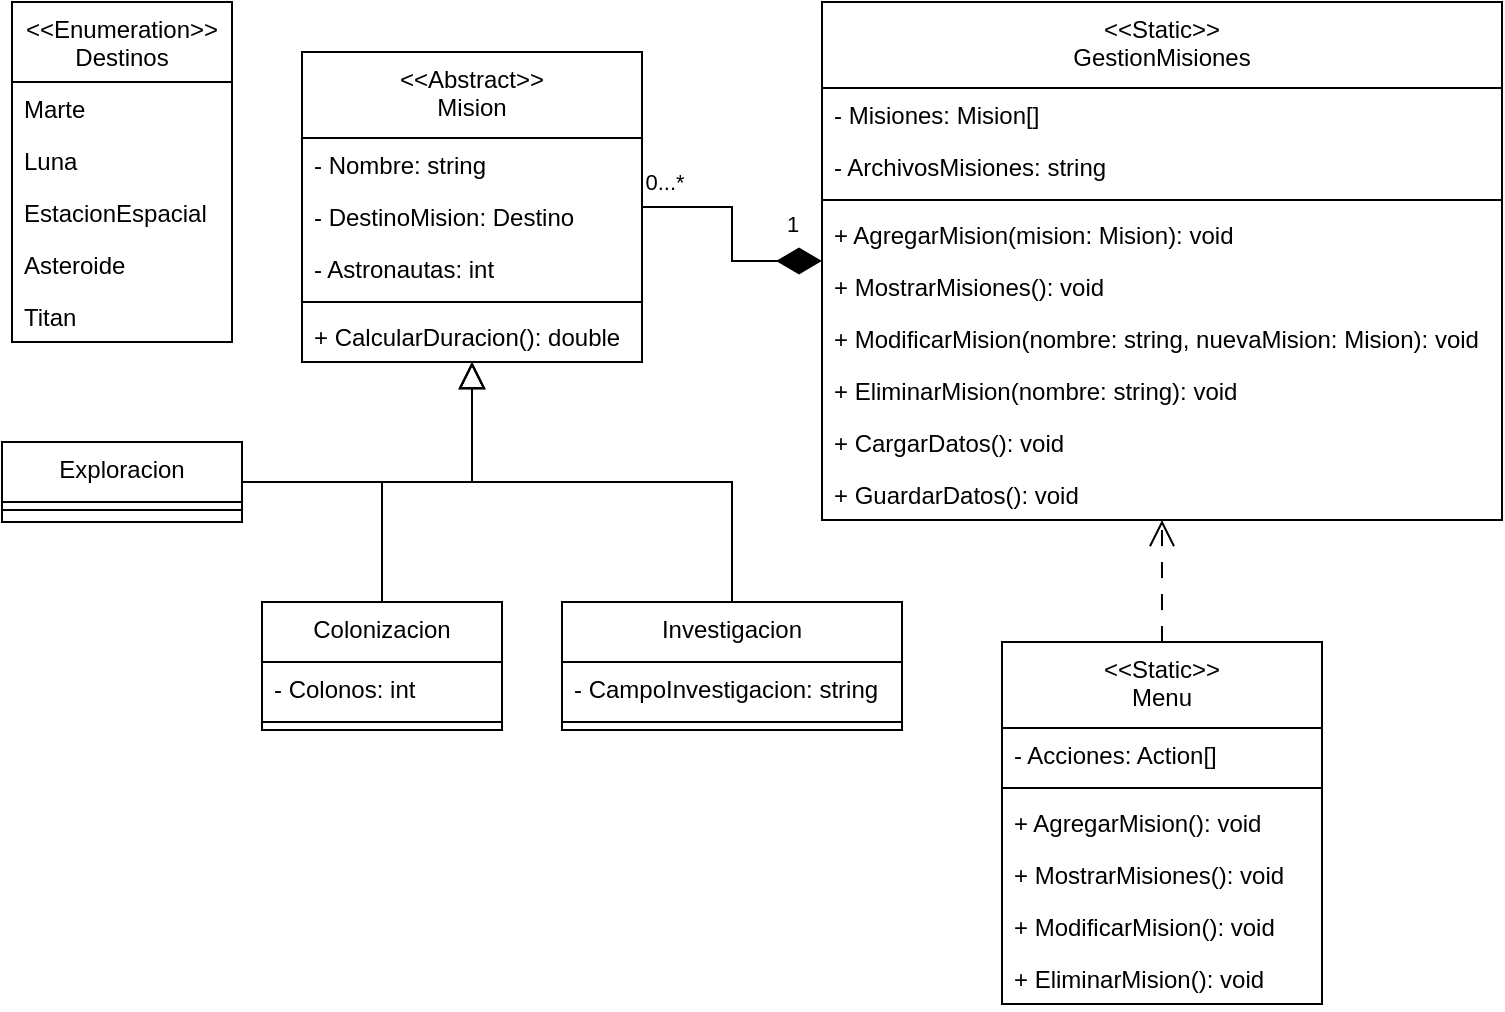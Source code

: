 <mxfile version="24.7.17">
  <diagram id="C5RBs43oDa-KdzZeNtuy" name="Page-1">
    <mxGraphModel dx="1257" dy="620" grid="1" gridSize="10" guides="1" tooltips="1" connect="1" arrows="1" fold="1" page="1" pageScale="1" pageWidth="827" pageHeight="1169" math="0" shadow="0">
      <root>
        <mxCell id="WIyWlLk6GJQsqaUBKTNV-0" />
        <mxCell id="WIyWlLk6GJQsqaUBKTNV-1" parent="WIyWlLk6GJQsqaUBKTNV-0" />
        <mxCell id="zkfFHV4jXpPFQw0GAbJ--17" value="&lt;&lt;Abstract&gt;&gt;&#xa;Mision" style="swimlane;fontStyle=0;align=center;verticalAlign=top;childLayout=stackLayout;horizontal=1;startSize=43;horizontalStack=0;resizeParent=1;resizeLast=0;collapsible=1;marginBottom=0;rounded=0;shadow=0;strokeWidth=1;" parent="WIyWlLk6GJQsqaUBKTNV-1" vertex="1">
          <mxGeometry x="170" y="45" width="170" height="155" as="geometry">
            <mxRectangle x="550" y="140" width="160" height="26" as="alternateBounds" />
          </mxGeometry>
        </mxCell>
        <mxCell id="zkfFHV4jXpPFQw0GAbJ--18" value="- Nombre: string" style="text;align=left;verticalAlign=top;spacingLeft=4;spacingRight=4;overflow=hidden;rotatable=0;points=[[0,0.5],[1,0.5]];portConstraint=eastwest;" parent="zkfFHV4jXpPFQw0GAbJ--17" vertex="1">
          <mxGeometry y="43" width="170" height="26" as="geometry" />
        </mxCell>
        <mxCell id="zkfFHV4jXpPFQw0GAbJ--19" value="- DestinoMision: Destino" style="text;align=left;verticalAlign=top;spacingLeft=4;spacingRight=4;overflow=hidden;rotatable=0;points=[[0,0.5],[1,0.5]];portConstraint=eastwest;rounded=0;shadow=0;html=0;" parent="zkfFHV4jXpPFQw0GAbJ--17" vertex="1">
          <mxGeometry y="69" width="170" height="26" as="geometry" />
        </mxCell>
        <mxCell id="zkfFHV4jXpPFQw0GAbJ--20" value="- Astronautas: int" style="text;align=left;verticalAlign=top;spacingLeft=4;spacingRight=4;overflow=hidden;rotatable=0;points=[[0,0.5],[1,0.5]];portConstraint=eastwest;rounded=0;shadow=0;html=0;" parent="zkfFHV4jXpPFQw0GAbJ--17" vertex="1">
          <mxGeometry y="95" width="170" height="26" as="geometry" />
        </mxCell>
        <mxCell id="zkfFHV4jXpPFQw0GAbJ--23" value="" style="line;html=1;strokeWidth=1;align=left;verticalAlign=middle;spacingTop=-1;spacingLeft=3;spacingRight=3;rotatable=0;labelPosition=right;points=[];portConstraint=eastwest;" parent="zkfFHV4jXpPFQw0GAbJ--17" vertex="1">
          <mxGeometry y="121" width="170" height="8" as="geometry" />
        </mxCell>
        <mxCell id="zkfFHV4jXpPFQw0GAbJ--24" value="+ CalcularDuracion(): double" style="text;align=left;verticalAlign=top;spacingLeft=4;spacingRight=4;overflow=hidden;rotatable=0;points=[[0,0.5],[1,0.5]];portConstraint=eastwest;" parent="zkfFHV4jXpPFQw0GAbJ--17" vertex="1">
          <mxGeometry y="129" width="170" height="26" as="geometry" />
        </mxCell>
        <mxCell id="6fH6PbpNzWvPibsC-C72-0" value="&lt;&lt;Enumeration&gt;&gt;&#xa;Destinos" style="swimlane;fontStyle=0;align=center;verticalAlign=top;childLayout=stackLayout;horizontal=1;startSize=40;horizontalStack=0;resizeParent=1;resizeLast=0;collapsible=1;marginBottom=0;rounded=0;shadow=0;strokeWidth=1;" vertex="1" parent="WIyWlLk6GJQsqaUBKTNV-1">
          <mxGeometry x="25" y="20" width="110" height="170" as="geometry">
            <mxRectangle x="550" y="140" width="160" height="26" as="alternateBounds" />
          </mxGeometry>
        </mxCell>
        <mxCell id="6fH6PbpNzWvPibsC-C72-1" value="Marte" style="text;align=left;verticalAlign=top;spacingLeft=4;spacingRight=4;overflow=hidden;rotatable=0;points=[[0,0.5],[1,0.5]];portConstraint=eastwest;" vertex="1" parent="6fH6PbpNzWvPibsC-C72-0">
          <mxGeometry y="40" width="110" height="26" as="geometry" />
        </mxCell>
        <mxCell id="6fH6PbpNzWvPibsC-C72-9" value="Luna" style="text;align=left;verticalAlign=top;spacingLeft=4;spacingRight=4;overflow=hidden;rotatable=0;points=[[0,0.5],[1,0.5]];portConstraint=eastwest;" vertex="1" parent="6fH6PbpNzWvPibsC-C72-0">
          <mxGeometry y="66" width="110" height="26" as="geometry" />
        </mxCell>
        <mxCell id="6fH6PbpNzWvPibsC-C72-10" value="EstacionEspacial" style="text;align=left;verticalAlign=top;spacingLeft=4;spacingRight=4;overflow=hidden;rotatable=0;points=[[0,0.5],[1,0.5]];portConstraint=eastwest;" vertex="1" parent="6fH6PbpNzWvPibsC-C72-0">
          <mxGeometry y="92" width="110" height="26" as="geometry" />
        </mxCell>
        <mxCell id="6fH6PbpNzWvPibsC-C72-11" value="Asteroide" style="text;align=left;verticalAlign=top;spacingLeft=4;spacingRight=4;overflow=hidden;rotatable=0;points=[[0,0.5],[1,0.5]];portConstraint=eastwest;" vertex="1" parent="6fH6PbpNzWvPibsC-C72-0">
          <mxGeometry y="118" width="110" height="26" as="geometry" />
        </mxCell>
        <mxCell id="6fH6PbpNzWvPibsC-C72-12" value="Titan" style="text;align=left;verticalAlign=top;spacingLeft=4;spacingRight=4;overflow=hidden;rotatable=0;points=[[0,0.5],[1,0.5]];portConstraint=eastwest;" vertex="1" parent="6fH6PbpNzWvPibsC-C72-0">
          <mxGeometry y="144" width="110" height="26" as="geometry" />
        </mxCell>
        <mxCell id="6fH6PbpNzWvPibsC-C72-13" value="Exploracion" style="swimlane;fontStyle=0;align=center;verticalAlign=top;childLayout=stackLayout;horizontal=1;startSize=30;horizontalStack=0;resizeParent=1;resizeLast=0;collapsible=1;marginBottom=0;rounded=0;shadow=0;strokeWidth=1;" vertex="1" parent="WIyWlLk6GJQsqaUBKTNV-1">
          <mxGeometry x="20" y="240" width="120" height="40" as="geometry">
            <mxRectangle x="550" y="140" width="160" height="26" as="alternateBounds" />
          </mxGeometry>
        </mxCell>
        <mxCell id="6fH6PbpNzWvPibsC-C72-17" value="" style="line;html=1;strokeWidth=1;align=left;verticalAlign=middle;spacingTop=-1;spacingLeft=3;spacingRight=3;rotatable=0;labelPosition=right;points=[];portConstraint=eastwest;" vertex="1" parent="6fH6PbpNzWvPibsC-C72-13">
          <mxGeometry y="30" width="120" height="8" as="geometry" />
        </mxCell>
        <mxCell id="6fH6PbpNzWvPibsC-C72-19" value="Colonizacion" style="swimlane;fontStyle=0;align=center;verticalAlign=top;childLayout=stackLayout;horizontal=1;startSize=30;horizontalStack=0;resizeParent=1;resizeLast=0;collapsible=1;marginBottom=0;rounded=0;shadow=0;strokeWidth=1;" vertex="1" parent="WIyWlLk6GJQsqaUBKTNV-1">
          <mxGeometry x="150" y="320" width="120" height="64" as="geometry">
            <mxRectangle x="550" y="140" width="160" height="26" as="alternateBounds" />
          </mxGeometry>
        </mxCell>
        <mxCell id="6fH6PbpNzWvPibsC-C72-21" value="- Colonos: int" style="text;align=left;verticalAlign=top;spacingLeft=4;spacingRight=4;overflow=hidden;rotatable=0;points=[[0,0.5],[1,0.5]];portConstraint=eastwest;rounded=0;shadow=0;html=0;" vertex="1" parent="6fH6PbpNzWvPibsC-C72-19">
          <mxGeometry y="30" width="120" height="26" as="geometry" />
        </mxCell>
        <mxCell id="6fH6PbpNzWvPibsC-C72-20" value="" style="line;html=1;strokeWidth=1;align=left;verticalAlign=middle;spacingTop=-1;spacingLeft=3;spacingRight=3;rotatable=0;labelPosition=right;points=[];portConstraint=eastwest;" vertex="1" parent="6fH6PbpNzWvPibsC-C72-19">
          <mxGeometry y="56" width="120" height="8" as="geometry" />
        </mxCell>
        <mxCell id="6fH6PbpNzWvPibsC-C72-22" value="Investigacion" style="swimlane;fontStyle=0;align=center;verticalAlign=top;childLayout=stackLayout;horizontal=1;startSize=30;horizontalStack=0;resizeParent=1;resizeLast=0;collapsible=1;marginBottom=0;rounded=0;shadow=0;strokeWidth=1;" vertex="1" parent="WIyWlLk6GJQsqaUBKTNV-1">
          <mxGeometry x="300" y="320" width="170" height="64" as="geometry">
            <mxRectangle x="550" y="140" width="160" height="26" as="alternateBounds" />
          </mxGeometry>
        </mxCell>
        <mxCell id="6fH6PbpNzWvPibsC-C72-23" value="- CampoInvestigacion: string" style="text;align=left;verticalAlign=top;spacingLeft=4;spacingRight=4;overflow=hidden;rotatable=0;points=[[0,0.5],[1,0.5]];portConstraint=eastwest;rounded=0;shadow=0;html=0;" vertex="1" parent="6fH6PbpNzWvPibsC-C72-22">
          <mxGeometry y="30" width="170" height="26" as="geometry" />
        </mxCell>
        <mxCell id="6fH6PbpNzWvPibsC-C72-24" value="" style="line;html=1;strokeWidth=1;align=left;verticalAlign=middle;spacingTop=-1;spacingLeft=3;spacingRight=3;rotatable=0;labelPosition=right;points=[];portConstraint=eastwest;" vertex="1" parent="6fH6PbpNzWvPibsC-C72-22">
          <mxGeometry y="56" width="170" height="8" as="geometry" />
        </mxCell>
        <mxCell id="6fH6PbpNzWvPibsC-C72-25" value="" style="endArrow=block;html=1;rounded=0;edgeStyle=orthogonalEdgeStyle;endFill=0;endSize=11;" edge="1" parent="WIyWlLk6GJQsqaUBKTNV-1" source="6fH6PbpNzWvPibsC-C72-13" target="zkfFHV4jXpPFQw0GAbJ--17">
          <mxGeometry width="50" height="50" relative="1" as="geometry">
            <mxPoint x="360" y="270" as="sourcePoint" />
            <mxPoint x="410" y="220" as="targetPoint" />
          </mxGeometry>
        </mxCell>
        <mxCell id="6fH6PbpNzWvPibsC-C72-26" value="" style="endArrow=block;html=1;rounded=0;edgeStyle=orthogonalEdgeStyle;endFill=0;endSize=11;" edge="1" parent="WIyWlLk6GJQsqaUBKTNV-1" source="6fH6PbpNzWvPibsC-C72-19" target="zkfFHV4jXpPFQw0GAbJ--17">
          <mxGeometry width="50" height="50" relative="1" as="geometry">
            <mxPoint x="120" y="340" as="sourcePoint" />
            <mxPoint x="265" y="210" as="targetPoint" />
            <Array as="points" />
          </mxGeometry>
        </mxCell>
        <mxCell id="6fH6PbpNzWvPibsC-C72-27" value="" style="endArrow=block;html=1;rounded=0;edgeStyle=orthogonalEdgeStyle;endFill=0;endSize=11;" edge="1" parent="WIyWlLk6GJQsqaUBKTNV-1" source="6fH6PbpNzWvPibsC-C72-22" target="zkfFHV4jXpPFQw0GAbJ--17">
          <mxGeometry width="50" height="50" relative="1" as="geometry">
            <mxPoint x="265" y="328" as="sourcePoint" />
            <mxPoint x="265" y="210" as="targetPoint" />
            <Array as="points">
              <mxPoint x="385" y="260" />
              <mxPoint x="255" y="260" />
            </Array>
          </mxGeometry>
        </mxCell>
        <mxCell id="6fH6PbpNzWvPibsC-C72-28" value="&lt;&lt;Static&gt;&gt;&#xa;GestionMisiones" style="swimlane;fontStyle=0;align=center;verticalAlign=top;childLayout=stackLayout;horizontal=1;startSize=43;horizontalStack=0;resizeParent=1;resizeLast=0;collapsible=1;marginBottom=0;rounded=0;shadow=0;strokeWidth=1;" vertex="1" parent="WIyWlLk6GJQsqaUBKTNV-1">
          <mxGeometry x="430" y="20" width="340" height="259" as="geometry">
            <mxRectangle x="550" y="140" width="160" height="26" as="alternateBounds" />
          </mxGeometry>
        </mxCell>
        <mxCell id="6fH6PbpNzWvPibsC-C72-29" value="- Misiones: Mision[]" style="text;align=left;verticalAlign=top;spacingLeft=4;spacingRight=4;overflow=hidden;rotatable=0;points=[[0,0.5],[1,0.5]];portConstraint=eastwest;" vertex="1" parent="6fH6PbpNzWvPibsC-C72-28">
          <mxGeometry y="43" width="340" height="26" as="geometry" />
        </mxCell>
        <mxCell id="6fH6PbpNzWvPibsC-C72-39" value="- ArchivosMisiones: string" style="text;align=left;verticalAlign=top;spacingLeft=4;spacingRight=4;overflow=hidden;rotatable=0;points=[[0,0.5],[1,0.5]];portConstraint=eastwest;" vertex="1" parent="6fH6PbpNzWvPibsC-C72-28">
          <mxGeometry y="69" width="340" height="26" as="geometry" />
        </mxCell>
        <mxCell id="6fH6PbpNzWvPibsC-C72-32" value="" style="line;html=1;strokeWidth=1;align=left;verticalAlign=middle;spacingTop=-1;spacingLeft=3;spacingRight=3;rotatable=0;labelPosition=right;points=[];portConstraint=eastwest;" vertex="1" parent="6fH6PbpNzWvPibsC-C72-28">
          <mxGeometry y="95" width="340" height="8" as="geometry" />
        </mxCell>
        <mxCell id="6fH6PbpNzWvPibsC-C72-33" value="+ AgregarMision(mision: Mision): void" style="text;align=left;verticalAlign=top;spacingLeft=4;spacingRight=4;overflow=hidden;rotatable=0;points=[[0,0.5],[1,0.5]];portConstraint=eastwest;" vertex="1" parent="6fH6PbpNzWvPibsC-C72-28">
          <mxGeometry y="103" width="340" height="26" as="geometry" />
        </mxCell>
        <mxCell id="6fH6PbpNzWvPibsC-C72-34" value="+ MostrarMisiones(): void" style="text;align=left;verticalAlign=top;spacingLeft=4;spacingRight=4;overflow=hidden;rotatable=0;points=[[0,0.5],[1,0.5]];portConstraint=eastwest;" vertex="1" parent="6fH6PbpNzWvPibsC-C72-28">
          <mxGeometry y="129" width="340" height="26" as="geometry" />
        </mxCell>
        <mxCell id="6fH6PbpNzWvPibsC-C72-35" value="+ ModificarMision(nombre: string, nuevaMision: Mision): void" style="text;align=left;verticalAlign=top;spacingLeft=4;spacingRight=4;overflow=hidden;rotatable=0;points=[[0,0.5],[1,0.5]];portConstraint=eastwest;" vertex="1" parent="6fH6PbpNzWvPibsC-C72-28">
          <mxGeometry y="155" width="340" height="26" as="geometry" />
        </mxCell>
        <mxCell id="6fH6PbpNzWvPibsC-C72-36" value="+ EliminarMision(nombre: string): void" style="text;align=left;verticalAlign=top;spacingLeft=4;spacingRight=4;overflow=hidden;rotatable=0;points=[[0,0.5],[1,0.5]];portConstraint=eastwest;" vertex="1" parent="6fH6PbpNzWvPibsC-C72-28">
          <mxGeometry y="181" width="340" height="26" as="geometry" />
        </mxCell>
        <mxCell id="6fH6PbpNzWvPibsC-C72-37" value="+ CargarDatos(): void" style="text;align=left;verticalAlign=top;spacingLeft=4;spacingRight=4;overflow=hidden;rotatable=0;points=[[0,0.5],[1,0.5]];portConstraint=eastwest;" vertex="1" parent="6fH6PbpNzWvPibsC-C72-28">
          <mxGeometry y="207" width="340" height="26" as="geometry" />
        </mxCell>
        <mxCell id="6fH6PbpNzWvPibsC-C72-38" value="+ GuardarDatos(): void" style="text;align=left;verticalAlign=top;spacingLeft=4;spacingRight=4;overflow=hidden;rotatable=0;points=[[0,0.5],[1,0.5]];portConstraint=eastwest;" vertex="1" parent="6fH6PbpNzWvPibsC-C72-28">
          <mxGeometry y="233" width="340" height="26" as="geometry" />
        </mxCell>
        <mxCell id="6fH6PbpNzWvPibsC-C72-40" value="&lt;&lt;Static&gt;&gt;&#xa;Menu" style="swimlane;fontStyle=0;align=center;verticalAlign=top;childLayout=stackLayout;horizontal=1;startSize=43;horizontalStack=0;resizeParent=1;resizeLast=0;collapsible=1;marginBottom=0;rounded=0;shadow=0;strokeWidth=1;" vertex="1" parent="WIyWlLk6GJQsqaUBKTNV-1">
          <mxGeometry x="520" y="340" width="160" height="181" as="geometry">
            <mxRectangle x="550" y="140" width="160" height="26" as="alternateBounds" />
          </mxGeometry>
        </mxCell>
        <mxCell id="6fH6PbpNzWvPibsC-C72-41" value="- Acciones: Action[]" style="text;align=left;verticalAlign=top;spacingLeft=4;spacingRight=4;overflow=hidden;rotatable=0;points=[[0,0.5],[1,0.5]];portConstraint=eastwest;" vertex="1" parent="6fH6PbpNzWvPibsC-C72-40">
          <mxGeometry y="43" width="160" height="26" as="geometry" />
        </mxCell>
        <mxCell id="6fH6PbpNzWvPibsC-C72-43" value="" style="line;html=1;strokeWidth=1;align=left;verticalAlign=middle;spacingTop=-1;spacingLeft=3;spacingRight=3;rotatable=0;labelPosition=right;points=[];portConstraint=eastwest;" vertex="1" parent="6fH6PbpNzWvPibsC-C72-40">
          <mxGeometry y="69" width="160" height="8" as="geometry" />
        </mxCell>
        <mxCell id="6fH6PbpNzWvPibsC-C72-44" value="+ AgregarMision(): void" style="text;align=left;verticalAlign=top;spacingLeft=4;spacingRight=4;overflow=hidden;rotatable=0;points=[[0,0.5],[1,0.5]];portConstraint=eastwest;" vertex="1" parent="6fH6PbpNzWvPibsC-C72-40">
          <mxGeometry y="77" width="160" height="26" as="geometry" />
        </mxCell>
        <mxCell id="6fH6PbpNzWvPibsC-C72-45" value="+ MostrarMisiones(): void" style="text;align=left;verticalAlign=top;spacingLeft=4;spacingRight=4;overflow=hidden;rotatable=0;points=[[0,0.5],[1,0.5]];portConstraint=eastwest;" vertex="1" parent="6fH6PbpNzWvPibsC-C72-40">
          <mxGeometry y="103" width="160" height="26" as="geometry" />
        </mxCell>
        <mxCell id="6fH6PbpNzWvPibsC-C72-46" value="+ ModificarMision(): void" style="text;align=left;verticalAlign=top;spacingLeft=4;spacingRight=4;overflow=hidden;rotatable=0;points=[[0,0.5],[1,0.5]];portConstraint=eastwest;" vertex="1" parent="6fH6PbpNzWvPibsC-C72-40">
          <mxGeometry y="129" width="160" height="26" as="geometry" />
        </mxCell>
        <mxCell id="6fH6PbpNzWvPibsC-C72-47" value="+ EliminarMision(): void" style="text;align=left;verticalAlign=top;spacingLeft=4;spacingRight=4;overflow=hidden;rotatable=0;points=[[0,0.5],[1,0.5]];portConstraint=eastwest;" vertex="1" parent="6fH6PbpNzWvPibsC-C72-40">
          <mxGeometry y="155" width="160" height="26" as="geometry" />
        </mxCell>
        <mxCell id="6fH6PbpNzWvPibsC-C72-50" value="" style="endArrow=diamondThin;html=1;rounded=0;edgeStyle=orthogonalEdgeStyle;endFill=1;startSize=6;endSize=20;" edge="1" parent="WIyWlLk6GJQsqaUBKTNV-1" source="zkfFHV4jXpPFQw0GAbJ--17" target="6fH6PbpNzWvPibsC-C72-28">
          <mxGeometry width="50" height="50" relative="1" as="geometry">
            <mxPoint x="660" y="280" as="sourcePoint" />
            <mxPoint x="710" y="230" as="targetPoint" />
          </mxGeometry>
        </mxCell>
        <mxCell id="6fH6PbpNzWvPibsC-C72-51" value="1" style="edgeLabel;html=1;align=center;verticalAlign=middle;resizable=0;points=[];" vertex="1" connectable="0" parent="6fH6PbpNzWvPibsC-C72-50">
          <mxGeometry x="0.817" y="2" relative="1" as="geometry">
            <mxPoint x="-5" y="-17" as="offset" />
          </mxGeometry>
        </mxCell>
        <mxCell id="6fH6PbpNzWvPibsC-C72-52" value="0...*" style="edgeLabel;html=1;align=center;verticalAlign=middle;resizable=0;points=[];" vertex="1" connectable="0" parent="6fH6PbpNzWvPibsC-C72-50">
          <mxGeometry x="-0.875" y="1" relative="1" as="geometry">
            <mxPoint x="3" y="-12" as="offset" />
          </mxGeometry>
        </mxCell>
        <mxCell id="6fH6PbpNzWvPibsC-C72-54" value="" style="endArrow=open;html=1;rounded=0;edgeStyle=orthogonalEdgeStyle;endFill=0;endSize=11;dashed=1;dashPattern=8 8;" edge="1" parent="WIyWlLk6GJQsqaUBKTNV-1" source="6fH6PbpNzWvPibsC-C72-40" target="6fH6PbpNzWvPibsC-C72-28">
          <mxGeometry width="50" height="50" relative="1" as="geometry">
            <mxPoint x="660" y="260" as="sourcePoint" />
            <mxPoint x="710" y="210" as="targetPoint" />
          </mxGeometry>
        </mxCell>
      </root>
    </mxGraphModel>
  </diagram>
</mxfile>
